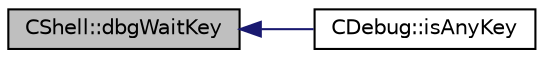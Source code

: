 digraph "CShell::dbgWaitKey"
{
  edge [fontname="Helvetica",fontsize="10",labelfontname="Helvetica",labelfontsize="10"];
  node [fontname="Helvetica",fontsize="10",shape=record];
  rankdir="LR";
  Node1 [label="CShell::dbgWaitKey",height=0.2,width=0.4,color="black", fillcolor="grey75", style="filled" fontcolor="black"];
  Node1 -> Node2 [dir="back",color="midnightblue",fontsize="10",style="solid",fontname="Helvetica"];
  Node2 [label="CDebug::isAnyKey",height=0.2,width=0.4,color="black", fillcolor="white", style="filled",URL="$d4/d37/class_c_debug.html#ad4b4b7f29bf53500532e00aabb62deab"];
}

